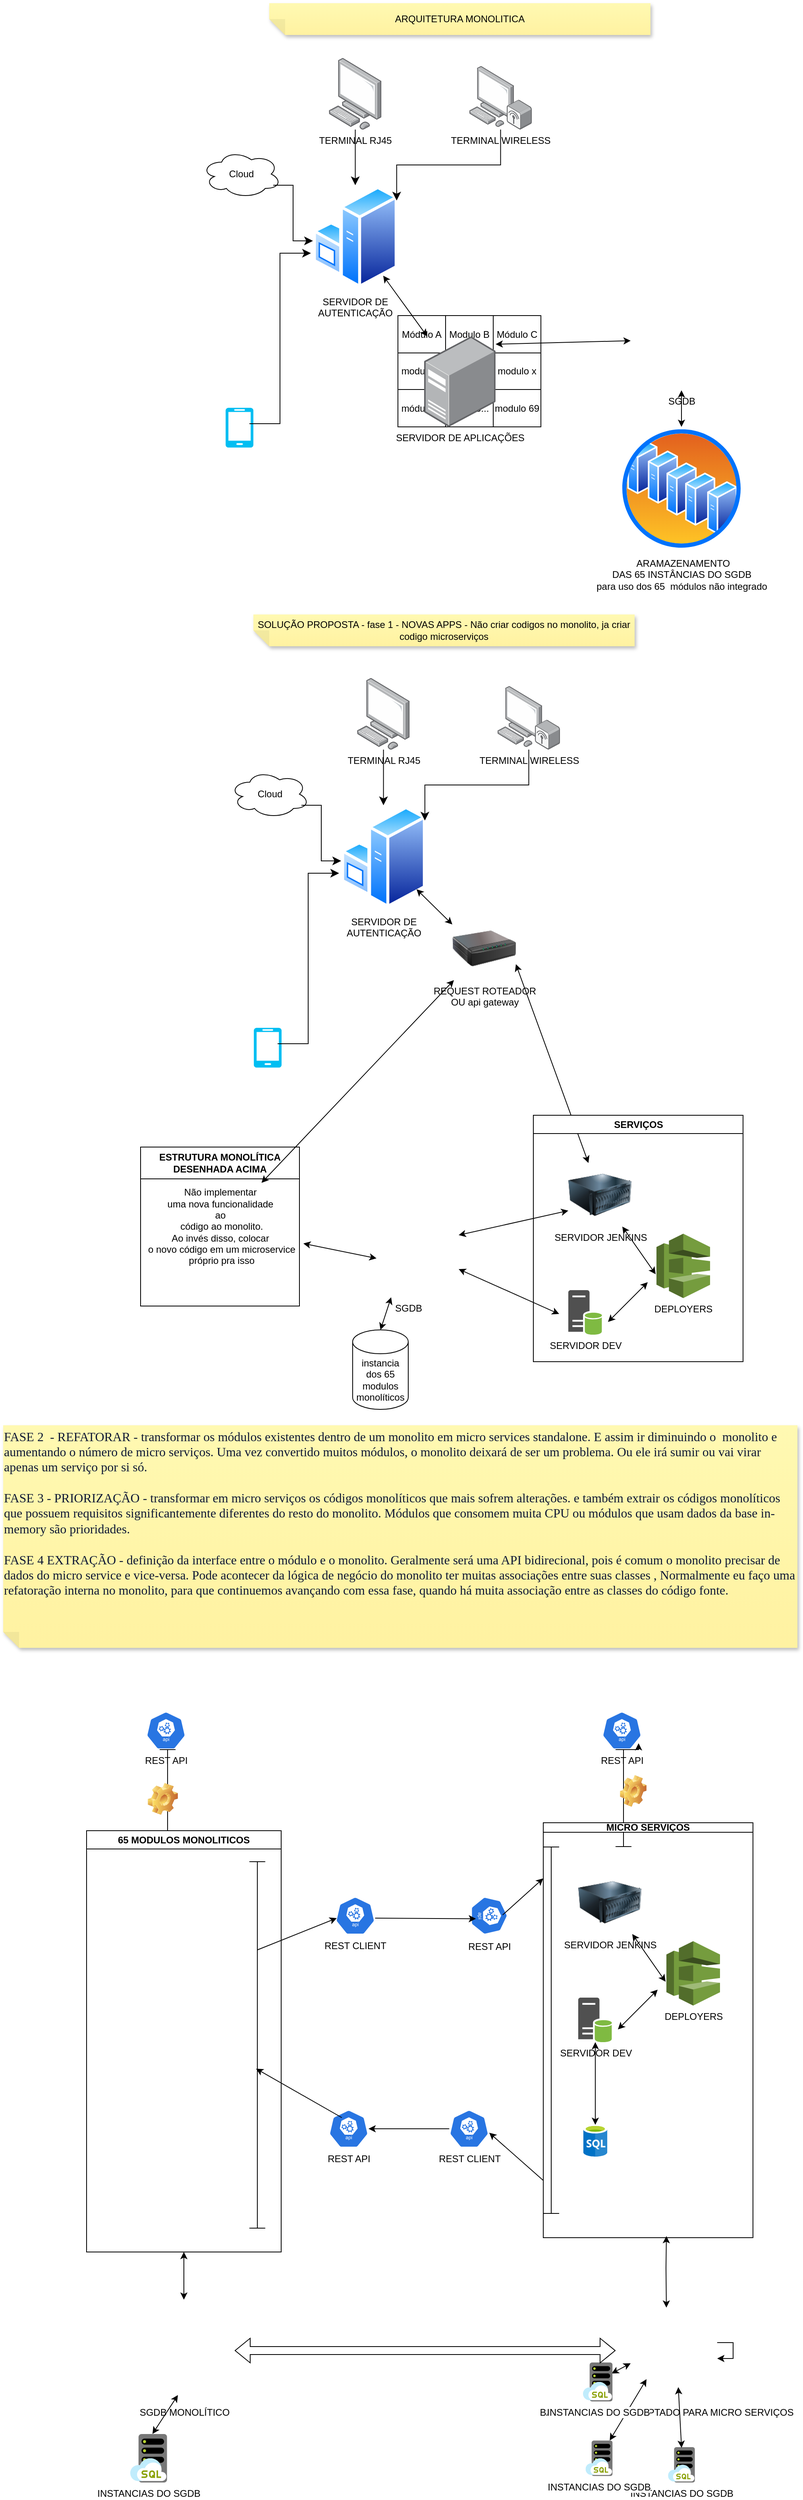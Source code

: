 <mxfile version="20.8.20" type="github">
  <diagram name="Página-1" id="vrQVgnBcplRZsaQNlVIw">
    <mxGraphModel dx="2704" dy="1742" grid="1" gridSize="10" guides="1" tooltips="1" connect="1" arrows="1" fold="1" page="1" pageScale="1" pageWidth="827" pageHeight="1169" math="0" shadow="0">
      <root>
        <mxCell id="0" />
        <mxCell id="1" parent="0" />
        <mxCell id="_jTHvkS16JHK57eq69Uk-1" value="" style="childLayout=tableLayout;recursiveResize=0;shadow=0;fillColor=none;" vertex="1" parent="1">
          <mxGeometry x="-503" y="-776" width="180" height="140" as="geometry" />
        </mxCell>
        <mxCell id="_jTHvkS16JHK57eq69Uk-2" value="" style="shape=tableRow;horizontal=0;startSize=0;swimlaneHead=0;swimlaneBody=0;top=0;left=0;bottom=0;right=0;dropTarget=0;collapsible=0;recursiveResize=0;expand=0;fontStyle=0;fillColor=none;strokeColor=inherit;" vertex="1" parent="_jTHvkS16JHK57eq69Uk-1">
          <mxGeometry width="180" height="47" as="geometry" />
        </mxCell>
        <mxCell id="_jTHvkS16JHK57eq69Uk-3" value="Módulo A" style="connectable=0;recursiveResize=0;strokeColor=inherit;fillColor=none;align=center;whiteSpace=wrap;html=1;" vertex="1" parent="_jTHvkS16JHK57eq69Uk-2">
          <mxGeometry width="60" height="47" as="geometry">
            <mxRectangle width="60" height="47" as="alternateBounds" />
          </mxGeometry>
        </mxCell>
        <mxCell id="_jTHvkS16JHK57eq69Uk-4" value="Modulo B" style="connectable=0;recursiveResize=0;strokeColor=inherit;fillColor=none;align=center;whiteSpace=wrap;html=1;" vertex="1" parent="_jTHvkS16JHK57eq69Uk-2">
          <mxGeometry x="60" width="60" height="47" as="geometry">
            <mxRectangle width="60" height="47" as="alternateBounds" />
          </mxGeometry>
        </mxCell>
        <mxCell id="_jTHvkS16JHK57eq69Uk-5" value="Módulo C" style="connectable=0;recursiveResize=0;strokeColor=inherit;fillColor=none;align=center;whiteSpace=wrap;html=1;" vertex="1" parent="_jTHvkS16JHK57eq69Uk-2">
          <mxGeometry x="120" width="60" height="47" as="geometry">
            <mxRectangle width="60" height="47" as="alternateBounds" />
          </mxGeometry>
        </mxCell>
        <mxCell id="_jTHvkS16JHK57eq69Uk-6" style="shape=tableRow;horizontal=0;startSize=0;swimlaneHead=0;swimlaneBody=0;top=0;left=0;bottom=0;right=0;dropTarget=0;collapsible=0;recursiveResize=0;expand=0;fontStyle=0;fillColor=none;strokeColor=inherit;" vertex="1" parent="_jTHvkS16JHK57eq69Uk-1">
          <mxGeometry y="47" width="180" height="46" as="geometry" />
        </mxCell>
        <mxCell id="_jTHvkS16JHK57eq69Uk-7" value="modulo D" style="connectable=0;recursiveResize=0;strokeColor=inherit;fillColor=none;align=center;whiteSpace=wrap;html=1;" vertex="1" parent="_jTHvkS16JHK57eq69Uk-6">
          <mxGeometry width="60" height="46" as="geometry">
            <mxRectangle width="60" height="46" as="alternateBounds" />
          </mxGeometry>
        </mxCell>
        <mxCell id="_jTHvkS16JHK57eq69Uk-8" value="Modulo E" style="connectable=0;recursiveResize=0;strokeColor=inherit;fillColor=none;align=center;whiteSpace=wrap;html=1;" vertex="1" parent="_jTHvkS16JHK57eq69Uk-6">
          <mxGeometry x="60" width="60" height="46" as="geometry">
            <mxRectangle width="60" height="46" as="alternateBounds" />
          </mxGeometry>
        </mxCell>
        <mxCell id="_jTHvkS16JHK57eq69Uk-9" value="modulo x" style="connectable=0;recursiveResize=0;strokeColor=inherit;fillColor=none;align=center;whiteSpace=wrap;html=1;" vertex="1" parent="_jTHvkS16JHK57eq69Uk-6">
          <mxGeometry x="120" width="60" height="46" as="geometry">
            <mxRectangle width="60" height="46" as="alternateBounds" />
          </mxGeometry>
        </mxCell>
        <mxCell id="_jTHvkS16JHK57eq69Uk-10" style="shape=tableRow;horizontal=0;startSize=0;swimlaneHead=0;swimlaneBody=0;top=0;left=0;bottom=0;right=0;dropTarget=0;collapsible=0;recursiveResize=0;expand=0;fontStyle=0;fillColor=none;strokeColor=inherit;" vertex="1" parent="_jTHvkS16JHK57eq69Uk-1">
          <mxGeometry y="93" width="180" height="47" as="geometry" />
        </mxCell>
        <mxCell id="_jTHvkS16JHK57eq69Uk-11" value="módulo N" style="connectable=0;recursiveResize=0;strokeColor=inherit;fillColor=none;align=center;whiteSpace=wrap;html=1;" vertex="1" parent="_jTHvkS16JHK57eq69Uk-10">
          <mxGeometry width="60" height="47" as="geometry">
            <mxRectangle width="60" height="47" as="alternateBounds" />
          </mxGeometry>
        </mxCell>
        <mxCell id="_jTHvkS16JHK57eq69Uk-12" value="modulo..." style="connectable=0;recursiveResize=0;strokeColor=inherit;fillColor=none;align=center;whiteSpace=wrap;html=1;" vertex="1" parent="_jTHvkS16JHK57eq69Uk-10">
          <mxGeometry x="60" width="60" height="47" as="geometry">
            <mxRectangle width="60" height="47" as="alternateBounds" />
          </mxGeometry>
        </mxCell>
        <mxCell id="_jTHvkS16JHK57eq69Uk-13" value="modulo 69" style="connectable=0;recursiveResize=0;strokeColor=inherit;fillColor=none;align=center;whiteSpace=wrap;html=1;" vertex="1" parent="_jTHvkS16JHK57eq69Uk-10">
          <mxGeometry x="120" width="60" height="47" as="geometry">
            <mxRectangle width="60" height="47" as="alternateBounds" />
          </mxGeometry>
        </mxCell>
        <mxCell id="DquQTZMPiSn_yVQ3O4vY-3" value="Cloud" style="ellipse;shape=cloud;whiteSpace=wrap;html=1;align=center;" parent="1" vertex="1">
          <mxGeometry x="-750" y="-984" width="100" height="60" as="geometry" />
        </mxCell>
        <mxCell id="DquQTZMPiSn_yVQ3O4vY-8" value="" style="verticalLabelPosition=bottom;html=1;verticalAlign=top;align=center;strokeColor=none;fillColor=#00BEF2;shape=mxgraph.azure.mobile;pointerEvents=1;" parent="1" vertex="1">
          <mxGeometry x="-720" y="-660" width="35" height="50" as="geometry" />
        </mxCell>
        <mxCell id="DquQTZMPiSn_yVQ3O4vY-10" value="SGDB" style="shape=image;html=1;verticalAlign=top;verticalLabelPosition=bottom;labelBackgroundColor=#ffffff;imageAspect=0;aspect=fixed;image=https://cdn2.iconfinder.com/data/icons/whcompare-isometric-web-hosting-servers/50/database-cache-128.png" parent="1" vertex="1">
          <mxGeometry x="-210" y="-810" width="128" height="128" as="geometry" />
        </mxCell>
        <mxCell id="DquQTZMPiSn_yVQ3O4vY-33" value="" style="edgeStyle=elbowEdgeStyle;elbow=horizontal;endArrow=classic;html=1;curved=0;rounded=0;endSize=8;startSize=8;entryX=-0.024;entryY=0.658;entryDx=0;entryDy=0;entryPerimeter=0;" parent="1" target="DquQTZMPiSn_yVQ3O4vY-36" edge="1">
          <mxGeometry width="50" height="50" relative="1" as="geometry">
            <mxPoint x="-690" y="-640" as="sourcePoint" />
            <mxPoint x="-620" y="-830" as="targetPoint" />
          </mxGeometry>
        </mxCell>
        <mxCell id="DquQTZMPiSn_yVQ3O4vY-35" value="" style="edgeStyle=elbowEdgeStyle;elbow=horizontal;endArrow=classic;html=1;curved=0;rounded=0;endSize=8;startSize=8;entryX=0;entryY=0.156;entryDx=0;entryDy=0;entryPerimeter=0;" parent="1" edge="1">
          <mxGeometry width="50" height="50" relative="1" as="geometry">
            <mxPoint x="-660" y="-940" as="sourcePoint" />
            <mxPoint x="-610" y="-869.985" as="targetPoint" />
          </mxGeometry>
        </mxCell>
        <mxCell id="DquQTZMPiSn_yVQ3O4vY-36" value="SERVIDOR DE &lt;br&gt;AUTENTICAÇÃO" style="aspect=fixed;perimeter=ellipsePerimeter;html=1;align=center;shadow=0;dashed=0;spacingTop=3;image;image=img/lib/active_directory/windows_server.svg;" parent="1" vertex="1">
          <mxGeometry x="-610" y="-940" width="106.6" height="130" as="geometry" />
        </mxCell>
        <mxCell id="DquQTZMPiSn_yVQ3O4vY-38" value="TERMINAL RJ45" style="points=[];aspect=fixed;html=1;align=center;shadow=0;dashed=0;image;image=img/lib/allied_telesis/computer_and_terminals/Personal_Computer.svg;" parent="1" vertex="1">
          <mxGeometry x="-590" y="-1100" width="66.41" height="90" as="geometry" />
        </mxCell>
        <mxCell id="DquQTZMPiSn_yVQ3O4vY-39" value="TERMINAL WIRELESS" style="points=[];aspect=fixed;html=1;align=center;shadow=0;dashed=0;image;image=img/lib/allied_telesis/computer_and_terminals/Personal_Computer_Wireless.svg;" parent="1" vertex="1">
          <mxGeometry x="-413" y="-1090" width="78.5" height="80" as="geometry" />
        </mxCell>
        <mxCell id="DquQTZMPiSn_yVQ3O4vY-41" value="" style="edgeStyle=elbowEdgeStyle;elbow=horizontal;endArrow=classic;html=1;curved=0;rounded=0;endSize=8;startSize=8;" parent="1" source="DquQTZMPiSn_yVQ3O4vY-38" target="DquQTZMPiSn_yVQ3O4vY-36" edge="1">
          <mxGeometry width="50" height="50" relative="1" as="geometry">
            <mxPoint x="-590" y="-870" as="sourcePoint" />
            <mxPoint x="-540" y="-920" as="targetPoint" />
            <Array as="points">
              <mxPoint x="-560" y="-930" />
            </Array>
          </mxGeometry>
        </mxCell>
        <mxCell id="DquQTZMPiSn_yVQ3O4vY-43" value="" style="edgeStyle=elbowEdgeStyle;elbow=vertical;endArrow=classic;html=1;curved=0;rounded=0;endSize=8;startSize=8;entryX=0.989;entryY=0.148;entryDx=0;entryDy=0;entryPerimeter=0;" parent="1" source="DquQTZMPiSn_yVQ3O4vY-39" target="DquQTZMPiSn_yVQ3O4vY-36" edge="1">
          <mxGeometry width="50" height="50" relative="1" as="geometry">
            <mxPoint x="-410" y="-820" as="sourcePoint" />
            <mxPoint x="-360" y="-870" as="targetPoint" />
          </mxGeometry>
        </mxCell>
        <mxCell id="DquQTZMPiSn_yVQ3O4vY-45" value="" style="endArrow=classic;startArrow=classic;html=1;rounded=0;" parent="1" source="DquQTZMPiSn_yVQ3O4vY-36" target="DquQTZMPiSn_yVQ3O4vY-48" edge="1">
          <mxGeometry width="50" height="50" relative="1" as="geometry">
            <mxPoint x="-350" y="-800" as="sourcePoint" />
            <mxPoint x="-300" y="-850" as="targetPoint" />
          </mxGeometry>
        </mxCell>
        <mxCell id="DquQTZMPiSn_yVQ3O4vY-46" value="" style="endArrow=classic;startArrow=classic;html=1;rounded=0;" parent="1" source="DquQTZMPiSn_yVQ3O4vY-10" target="DquQTZMPiSn_yVQ3O4vY-47" edge="1">
          <mxGeometry width="50" height="50" relative="1" as="geometry">
            <mxPoint x="-220" y="-730" as="sourcePoint" />
            <mxPoint x="-170" y="-730" as="targetPoint" />
          </mxGeometry>
        </mxCell>
        <mxCell id="DquQTZMPiSn_yVQ3O4vY-47" value="&amp;nbsp;ARAMAZENAMENTO&lt;br style=&quot;border-color: var(--border-color);&quot;&gt;DAS 65 INSTÂNCIAS DO SGDB&lt;br style=&quot;border-color: var(--border-color);&quot;&gt;para uso dos 65&amp;nbsp; módulos não integrado" style="aspect=fixed;perimeter=ellipsePerimeter;html=1;align=center;shadow=0;dashed=0;spacingTop=3;image;image=img/lib/active_directory/server_farm.svg;" parent="1" vertex="1">
          <mxGeometry x="-223.5" y="-636" width="155" height="155" as="geometry" />
        </mxCell>
        <mxCell id="DquQTZMPiSn_yVQ3O4vY-48" value="SERVIDOR DE APLICAÇÕES" style="points=[];aspect=fixed;html=1;align=center;shadow=0;dashed=0;image;image=img/lib/allied_telesis/computer_and_terminals/Server_Desktop.svg;" parent="1" vertex="1">
          <mxGeometry x="-470" y="-750" width="89.93" height="114" as="geometry" />
        </mxCell>
        <mxCell id="DquQTZMPiSn_yVQ3O4vY-49" value="" style="endArrow=classic;startArrow=classic;html=1;rounded=0;" parent="1" target="DquQTZMPiSn_yVQ3O4vY-10" edge="1">
          <mxGeometry width="50" height="50" relative="1" as="geometry">
            <mxPoint x="-380" y="-740" as="sourcePoint" />
            <mxPoint x="-320" y="-800" as="targetPoint" />
          </mxGeometry>
        </mxCell>
        <mxCell id="DquQTZMPiSn_yVQ3O4vY-51" value="ARQUITETURA MONOLITICA" style="shape=note;whiteSpace=wrap;html=1;backgroundOutline=1;fontColor=#000000;darkOpacity=0.05;fillColor=#FFF9B2;strokeColor=none;fillStyle=solid;direction=west;gradientDirection=north;gradientColor=#FFF2A1;shadow=1;size=20;pointerEvents=1;" parent="1" vertex="1">
          <mxGeometry x="-665.04" y="-1169" width="480" height="40" as="geometry" />
        </mxCell>
        <mxCell id="DquQTZMPiSn_yVQ3O4vY-52" value="SOLUÇÃO PROPOSTA - fase 1 - NOVAS APPS - Não criar codigos no monolito, ja criar codigo microserviços" style="shape=note;whiteSpace=wrap;html=1;backgroundOutline=1;fontColor=#000000;darkOpacity=0.05;fillColor=#FFF9B2;strokeColor=none;fillStyle=solid;direction=west;gradientDirection=north;gradientColor=#FFF2A1;shadow=1;size=20;pointerEvents=1;" parent="1" vertex="1">
          <mxGeometry x="-685" y="-400" width="480" height="40" as="geometry" />
        </mxCell>
        <mxCell id="DquQTZMPiSn_yVQ3O4vY-53" value="Cloud" style="ellipse;shape=cloud;whiteSpace=wrap;html=1;align=center;" parent="1" vertex="1">
          <mxGeometry x="-714.5" y="-204" width="100" height="60" as="geometry" />
        </mxCell>
        <mxCell id="DquQTZMPiSn_yVQ3O4vY-54" value="" style="verticalLabelPosition=bottom;html=1;verticalAlign=top;align=center;strokeColor=none;fillColor=#00BEF2;shape=mxgraph.azure.mobile;pointerEvents=1;" parent="1" vertex="1">
          <mxGeometry x="-684.5" y="120" width="35" height="50" as="geometry" />
        </mxCell>
        <mxCell id="DquQTZMPiSn_yVQ3O4vY-55" value="SGDB" style="shape=image;html=1;verticalAlign=top;verticalLabelPosition=bottom;labelBackgroundColor=#ffffff;imageAspect=0;aspect=fixed;image=https://cdn2.iconfinder.com/data/icons/whcompare-isometric-web-hosting-servers/50/database-cache-128.png" parent="1" vertex="1">
          <mxGeometry x="-554.5" y="331" width="128" height="128" as="geometry" />
        </mxCell>
        <mxCell id="DquQTZMPiSn_yVQ3O4vY-56" value="" style="edgeStyle=elbowEdgeStyle;elbow=horizontal;endArrow=classic;html=1;curved=0;rounded=0;endSize=8;startSize=8;entryX=-0.024;entryY=0.658;entryDx=0;entryDy=0;entryPerimeter=0;" parent="1" target="DquQTZMPiSn_yVQ3O4vY-58" edge="1">
          <mxGeometry width="50" height="50" relative="1" as="geometry">
            <mxPoint x="-654.5" y="140" as="sourcePoint" />
            <mxPoint x="-584.5" y="-50" as="targetPoint" />
          </mxGeometry>
        </mxCell>
        <mxCell id="DquQTZMPiSn_yVQ3O4vY-57" value="" style="edgeStyle=elbowEdgeStyle;elbow=horizontal;endArrow=classic;html=1;curved=0;rounded=0;endSize=8;startSize=8;entryX=0;entryY=0.156;entryDx=0;entryDy=0;entryPerimeter=0;" parent="1" edge="1">
          <mxGeometry width="50" height="50" relative="1" as="geometry">
            <mxPoint x="-624.5" y="-160" as="sourcePoint" />
            <mxPoint x="-574.5" y="-89.985" as="targetPoint" />
          </mxGeometry>
        </mxCell>
        <mxCell id="DquQTZMPiSn_yVQ3O4vY-58" value="SERVIDOR DE &lt;br&gt;AUTENTICAÇÃO" style="aspect=fixed;perimeter=ellipsePerimeter;html=1;align=center;shadow=0;dashed=0;spacingTop=3;image;image=img/lib/active_directory/windows_server.svg;" parent="1" vertex="1">
          <mxGeometry x="-574.5" y="-160" width="106.6" height="130" as="geometry" />
        </mxCell>
        <mxCell id="DquQTZMPiSn_yVQ3O4vY-59" value="TERMINAL RJ45" style="points=[];aspect=fixed;html=1;align=center;shadow=0;dashed=0;image;image=img/lib/allied_telesis/computer_and_terminals/Personal_Computer.svg;" parent="1" vertex="1">
          <mxGeometry x="-554.5" y="-320" width="66.41" height="90" as="geometry" />
        </mxCell>
        <mxCell id="DquQTZMPiSn_yVQ3O4vY-60" value="TERMINAL WIRELESS" style="points=[];aspect=fixed;html=1;align=center;shadow=0;dashed=0;image;image=img/lib/allied_telesis/computer_and_terminals/Personal_Computer_Wireless.svg;" parent="1" vertex="1">
          <mxGeometry x="-377.5" y="-310" width="78.5" height="80" as="geometry" />
        </mxCell>
        <mxCell id="DquQTZMPiSn_yVQ3O4vY-61" value="" style="edgeStyle=elbowEdgeStyle;elbow=horizontal;endArrow=classic;html=1;curved=0;rounded=0;endSize=8;startSize=8;" parent="1" source="DquQTZMPiSn_yVQ3O4vY-59" target="DquQTZMPiSn_yVQ3O4vY-58" edge="1">
          <mxGeometry width="50" height="50" relative="1" as="geometry">
            <mxPoint x="-554.5" y="-90" as="sourcePoint" />
            <mxPoint x="-504.5" y="-140" as="targetPoint" />
            <Array as="points">
              <mxPoint x="-524.5" y="-150" />
            </Array>
          </mxGeometry>
        </mxCell>
        <mxCell id="DquQTZMPiSn_yVQ3O4vY-62" value="" style="edgeStyle=elbowEdgeStyle;elbow=vertical;endArrow=classic;html=1;curved=0;rounded=0;endSize=8;startSize=8;entryX=0.989;entryY=0.148;entryDx=0;entryDy=0;entryPerimeter=0;" parent="1" source="DquQTZMPiSn_yVQ3O4vY-60" target="DquQTZMPiSn_yVQ3O4vY-58" edge="1">
          <mxGeometry width="50" height="50" relative="1" as="geometry">
            <mxPoint x="-374.5" y="-40" as="sourcePoint" />
            <mxPoint x="-324.5" y="-90" as="targetPoint" />
          </mxGeometry>
        </mxCell>
        <mxCell id="DquQTZMPiSn_yVQ3O4vY-63" value="" style="endArrow=classic;startArrow=classic;html=1;rounded=0;" parent="1" source="DquQTZMPiSn_yVQ3O4vY-58" edge="1">
          <mxGeometry width="50" height="50" relative="1" as="geometry">
            <mxPoint x="-314.5" y="-20" as="sourcePoint" />
            <mxPoint x="-434.5" y="-10.055" as="targetPoint" />
          </mxGeometry>
        </mxCell>
        <mxCell id="_jTHvkS16JHK57eq69Uk-33" value="" style="endArrow=classic;startArrow=classic;html=1;rounded=0;exitX=0;exitY=0.75;exitDx=0;exitDy=0;" edge="1" parent="1" source="_jTHvkS16JHK57eq69Uk-34" target="DquQTZMPiSn_yVQ3O4vY-55">
          <mxGeometry width="50" height="50" relative="1" as="geometry">
            <mxPoint x="-300" y="360" as="sourcePoint" />
            <mxPoint x="-270" y="140" as="targetPoint" />
          </mxGeometry>
        </mxCell>
        <mxCell id="_jTHvkS16JHK57eq69Uk-36" value="instancia dos 65 modulos monolíticos" style="shape=cylinder3;whiteSpace=wrap;html=1;boundedLbl=1;backgroundOutline=1;size=15;" vertex="1" parent="1">
          <mxGeometry x="-560" y="500" width="70" height="100" as="geometry" />
        </mxCell>
        <mxCell id="_jTHvkS16JHK57eq69Uk-40" value="" style="endArrow=classic;startArrow=classic;html=1;rounded=0;entryX=0.5;entryY=0;entryDx=0;entryDy=0;entryPerimeter=0;" edge="1" parent="1" source="DquQTZMPiSn_yVQ3O4vY-55" target="_jTHvkS16JHK57eq69Uk-36">
          <mxGeometry width="50" height="50" relative="1" as="geometry">
            <mxPoint x="-30" y="150" as="sourcePoint" />
            <mxPoint x="20" y="100" as="targetPoint" />
          </mxGeometry>
        </mxCell>
        <mxCell id="_jTHvkS16JHK57eq69Uk-41" value="REQUEST ROTEADOR&lt;br&gt;OU api gateway" style="image;html=1;image=img/lib/clip_art/networking/Print_Server_128x128.png" vertex="1" parent="1">
          <mxGeometry x="-434.5" y="-20" width="80" height="80" as="geometry" />
        </mxCell>
        <mxCell id="_jTHvkS16JHK57eq69Uk-42" value="ESTRUTURA MONOLÍTICA DESENHADA ACIMA" style="swimlane;whiteSpace=wrap;html=1;startSize=40;" vertex="1" parent="1">
          <mxGeometry x="-827" y="270" width="200" height="200" as="geometry" />
        </mxCell>
        <mxCell id="_jTHvkS16JHK57eq69Uk-44" value="Não implementar&lt;br&gt;uma nova funcionalidade&lt;br&gt;ao&lt;br&gt;&amp;nbsp;código ao monolito. &lt;br&gt;Ao invés disso,&amp;nbsp;colocar&lt;br&gt;&amp;nbsp;o novo código em um microservice&lt;br&gt;&amp;nbsp;próprio pra isso" style="text;html=1;align=center;verticalAlign=middle;resizable=0;points=[];autosize=1;strokeColor=none;fillColor=none;" vertex="1" parent="_jTHvkS16JHK57eq69Uk-42">
          <mxGeometry x="-5" y="45" width="210" height="110" as="geometry" />
        </mxCell>
        <mxCell id="_jTHvkS16JHK57eq69Uk-43" value="" style="endArrow=classic;startArrow=classic;html=1;rounded=0;" edge="1" parent="1" source="_jTHvkS16JHK57eq69Uk-44" target="_jTHvkS16JHK57eq69Uk-41">
          <mxGeometry width="50" height="50" relative="1" as="geometry">
            <mxPoint x="-480" y="200" as="sourcePoint" />
            <mxPoint x="-430" y="150" as="targetPoint" />
          </mxGeometry>
        </mxCell>
        <mxCell id="_jTHvkS16JHK57eq69Uk-46" value="" style="endArrow=classic;startArrow=classic;html=1;rounded=0;exitX=1;exitY=0.75;exitDx=0;exitDy=0;" edge="1" parent="1" source="_jTHvkS16JHK57eq69Uk-41" target="_jTHvkS16JHK57eq69Uk-34">
          <mxGeometry width="50" height="50" relative="1" as="geometry">
            <mxPoint x="-340" y="120" as="sourcePoint" />
            <mxPoint x="-310" y="60" as="targetPoint" />
          </mxGeometry>
        </mxCell>
        <mxCell id="_jTHvkS16JHK57eq69Uk-47" value="SERVIÇOS" style="swimlane;whiteSpace=wrap;html=1;" vertex="1" parent="1">
          <mxGeometry x="-332.5" y="230" width="264" height="310" as="geometry" />
        </mxCell>
        <mxCell id="_jTHvkS16JHK57eq69Uk-34" value="SERVIDOR JENKINS" style="image;html=1;image=img/lib/clip_art/computers/Server_128x128.png" vertex="1" parent="_jTHvkS16JHK57eq69Uk-47">
          <mxGeometry x="44" y="60" width="80" height="80" as="geometry" />
        </mxCell>
        <mxCell id="_jTHvkS16JHK57eq69Uk-48" value="DEPLOYERS" style="outlineConnect=0;dashed=0;verticalLabelPosition=bottom;verticalAlign=top;align=center;html=1;shape=mxgraph.aws3.codedeploy;fillColor=#759C3E;gradientColor=none;" vertex="1" parent="_jTHvkS16JHK57eq69Uk-47">
          <mxGeometry x="155" y="149" width="67.5" height="81" as="geometry" />
        </mxCell>
        <mxCell id="_jTHvkS16JHK57eq69Uk-49" value="" style="endArrow=classic;startArrow=classic;html=1;rounded=0;" edge="1" parent="_jTHvkS16JHK57eq69Uk-47" source="_jTHvkS16JHK57eq69Uk-34">
          <mxGeometry width="50" height="50" relative="1" as="geometry">
            <mxPoint x="104" y="250" as="sourcePoint" />
            <mxPoint x="154" y="200" as="targetPoint" />
          </mxGeometry>
        </mxCell>
        <mxCell id="_jTHvkS16JHK57eq69Uk-51" value="SERVIDOR DEV" style="sketch=0;pointerEvents=1;shadow=0;dashed=0;html=1;strokeColor=none;fillColor=#505050;labelPosition=center;verticalLabelPosition=bottom;verticalAlign=top;outlineConnect=0;align=center;shape=mxgraph.office.servers.database_server_green;" vertex="1" parent="_jTHvkS16JHK57eq69Uk-47">
          <mxGeometry x="44" y="220" width="43" height="56" as="geometry" />
        </mxCell>
        <mxCell id="_jTHvkS16JHK57eq69Uk-53" value="" style="endArrow=classic;startArrow=classic;html=1;rounded=0;" edge="1" parent="_jTHvkS16JHK57eq69Uk-47">
          <mxGeometry width="50" height="50" relative="1" as="geometry">
            <mxPoint x="94" y="260" as="sourcePoint" />
            <mxPoint x="144" y="210" as="targetPoint" />
          </mxGeometry>
        </mxCell>
        <mxCell id="_jTHvkS16JHK57eq69Uk-56" value="&lt;p style=&quot;box-sizing: border-box; border: 0px; font-variant-numeric: inherit; font-variant-east-asian: inherit; font-stretch: inherit; line-height: inherit; font-family: WorkSans-Regular; font-size: 16px; margin: 0px 0px 20px; padding: 0px; vertical-align: baseline; color: rgb(14, 24, 53); text-align: start;&quot;&gt;FASE 2&amp;nbsp; - REFATORAR - transformar os módulos existentes dentro de um monolito em micro services standalone. E assim ir diminuindo o&amp;nbsp; monolito e aumentando o número de micro serviços.&amp;nbsp;&lt;span style=&quot;background-color: initial;&quot;&gt;Uma vez convertido muitos módulos, o monolito deixará de ser um problema. Ou ele irá sumir ou vai virar apenas um serviço por si só.&lt;/span&gt;&lt;/p&gt;&lt;p style=&quot;box-sizing: border-box; border: 0px; font-variant-numeric: inherit; font-variant-east-asian: inherit; font-stretch: inherit; line-height: inherit; margin: 0px 0px 20px; padding: 0px; vertical-align: baseline; text-align: start;&quot;&gt;&lt;span style=&quot;color: rgb(14, 24, 53); font-family: WorkSans-Regular; font-size: 16px; background-color: initial;&quot;&gt;FASE 3 - PRIORIZAÇÃO - transformar em &lt;/span&gt;&lt;span style=&quot;color: rgb(14, 24, 53); font-family: WorkSans-Regular; font-size: 16px; background-color: initial;&quot;&gt;micro serviços&lt;/span&gt;&lt;span style=&quot;background-color: initial;&quot;&gt;&lt;font face=&quot;WorkSans-Regular&quot; color=&quot;#0e1835&quot;&gt;&lt;span style=&quot;font-size: 16px;&quot;&gt;&amp;nbsp;os códigos monolíticos que mais sofrem alterações. e também extrair os códigos monolíticos que possuem requisitos significantemente diferentes do resto do monolito. Módulos que consomem&amp;nbsp;muita CPU ou módulos que usam dados da base in-memory são prioridades.&amp;nbsp;&lt;/span&gt;&lt;/font&gt;&lt;/span&gt;&lt;br&gt;&lt;/p&gt;&lt;p style=&quot;box-sizing: border-box; border: 0px; font-variant-numeric: inherit; font-variant-east-asian: inherit; font-stretch: inherit; line-height: inherit; margin: 0px 0px 20px; padding: 0px; vertical-align: baseline; text-align: start;&quot;&gt;&lt;font face=&quot;WorkSans-Regular&quot; color=&quot;#0e1835&quot;&gt;&lt;span style=&quot;font-size: 16px;&quot;&gt;FASE 4 EXTRAÇÃO - definição da interface entre o módulo e o monolito. Geralmente será uma API bidirecional, pois é comum o monolito precisar de dados do micro service&amp;nbsp;e vice-versa. Pode acontecer da&amp;nbsp;&lt;/span&gt;&lt;/font&gt;&lt;span style=&quot;background-color: initial;&quot;&gt;&lt;font face=&quot;WorkSans-Regular&quot; color=&quot;#0e1835&quot;&gt;&lt;span style=&quot;font-size: 16px;&quot;&gt;lógica de negócio do monolito ter muitas associações entre suas classes , Normalmente eu faço uma refatoração&amp;nbsp;interna no monolito, para que continuemos avançando com essa fase, quando há muita associação entre as classes do código fonte.&lt;/span&gt;&lt;/font&gt;&lt;/span&gt;&lt;/p&gt;&lt;p style=&quot;box-sizing: border-box; border: 0px; font-variant-numeric: inherit; font-variant-east-asian: inherit; font-stretch: inherit; line-height: inherit; margin: 0px 0px 20px; padding: 0px; vertical-align: baseline; text-align: start;&quot;&gt;&lt;span style=&quot;background-color: initial;&quot;&gt;&lt;font face=&quot;WorkSans-Regular&quot; color=&quot;#0e1835&quot;&gt;&lt;span style=&quot;font-size: 16px;&quot;&gt;&lt;br&gt;&lt;/span&gt;&lt;/font&gt;&lt;/span&gt;&lt;/p&gt;" style="shape=note;whiteSpace=wrap;html=1;backgroundOutline=1;fontColor=#000000;darkOpacity=0.05;fillColor=#FFF9B2;strokeColor=none;fillStyle=solid;direction=west;gradientDirection=north;gradientColor=#FFF2A1;shadow=1;size=20;pointerEvents=1;" vertex="1" parent="1">
          <mxGeometry x="-1000" y="620" width="1000" height="280" as="geometry" />
        </mxCell>
        <mxCell id="_jTHvkS16JHK57eq69Uk-57" value="" style="endArrow=classic;startArrow=classic;html=1;rounded=0;" edge="1" parent="1" source="DquQTZMPiSn_yVQ3O4vY-55">
          <mxGeometry width="50" height="50" relative="1" as="geometry">
            <mxPoint x="-350" y="530" as="sourcePoint" />
            <mxPoint x="-300" y="480" as="targetPoint" />
          </mxGeometry>
        </mxCell>
        <mxCell id="_jTHvkS16JHK57eq69Uk-58" value="REST API" style="sketch=0;html=1;dashed=0;whitespace=wrap;fillColor=#2875E2;strokeColor=#ffffff;points=[[0.005,0.63,0],[0.1,0.2,0],[0.9,0.2,0],[0.5,0,0],[0.995,0.63,0],[0.72,0.99,0],[0.5,1,0],[0.28,0.99,0]];verticalLabelPosition=bottom;align=center;verticalAlign=top;shape=mxgraph.kubernetes.icon;prIcon=api" vertex="1" parent="1">
          <mxGeometry x="-820" y="980" width="50" height="48" as="geometry" />
        </mxCell>
        <mxCell id="_jTHvkS16JHK57eq69Uk-60" value="" style="endArrow=classic;startArrow=classic;html=1;rounded=0;" edge="1" parent="1" source="_jTHvkS16JHK57eq69Uk-44">
          <mxGeometry width="50" height="50" relative="1" as="geometry">
            <mxPoint x="-580" y="460" as="sourcePoint" />
            <mxPoint x="-530" y="410" as="targetPoint" />
          </mxGeometry>
        </mxCell>
        <mxCell id="_jTHvkS16JHK57eq69Uk-62" value="REST CLIENT" style="sketch=0;html=1;dashed=0;whitespace=wrap;fillColor=#2875E2;strokeColor=#ffffff;points=[[0.005,0.63,0],[0.1,0.2,0],[0.9,0.2,0],[0.5,0,0],[0.995,0.63,0],[0.72,0.99,0],[0.5,1,0],[0.28,0.99,0]];verticalLabelPosition=bottom;align=center;verticalAlign=top;shape=mxgraph.kubernetes.icon;prIcon=api" vertex="1" parent="1">
          <mxGeometry x="-581.7" y="1213" width="50" height="48" as="geometry" />
        </mxCell>
        <mxCell id="_jTHvkS16JHK57eq69Uk-63" value="REST API" style="sketch=0;html=1;dashed=0;whitespace=wrap;fillColor=#2875E2;strokeColor=#ffffff;points=[[0.005,0.63,0],[0.1,0.2,0],[0.9,0.2,0],[0.5,0,0],[0.995,0.63,0],[0.72,0.99,0],[0.5,1,0],[0.28,0.99,0]];verticalLabelPosition=bottom;align=center;verticalAlign=top;shape=mxgraph.kubernetes.icon;prIcon=api;direction=south;" vertex="1" parent="1">
          <mxGeometry x="-412" y="1212" width="48" height="50" as="geometry" />
        </mxCell>
        <mxCell id="_jTHvkS16JHK57eq69Uk-64" value="65 MODULOS MONOLITICOS" style="swimlane;whiteSpace=wrap;html=1;" vertex="1" parent="1">
          <mxGeometry x="-895" y="1130" width="245" height="530" as="geometry" />
        </mxCell>
        <mxCell id="_jTHvkS16JHK57eq69Uk-65" value="" style="shape=image;html=1;verticalAlign=top;verticalLabelPosition=bottom;labelBackgroundColor=#ffffff;imageAspect=0;aspect=fixed;image=https://cdn0.iconfinder.com/data/icons/ie_Bright/128/green_area.png" vertex="1" parent="_jTHvkS16JHK57eq69Uk-64">
          <mxGeometry x="125" y="24" width="27" height="31" as="geometry" />
        </mxCell>
        <mxCell id="_jTHvkS16JHK57eq69Uk-66" value="" style="shape=image;html=1;verticalAlign=top;verticalLabelPosition=bottom;labelBackgroundColor=#ffffff;imageAspect=0;aspect=fixed;image=https://cdn0.iconfinder.com/data/icons/ie_Bright/128/blue_area.png" vertex="1" parent="_jTHvkS16JHK57eq69Uk-64">
          <mxGeometry x="125" y="55" width="30" height="30" as="geometry" />
        </mxCell>
        <mxCell id="_jTHvkS16JHK57eq69Uk-68" value="" style="shape=image;html=1;verticalAlign=top;verticalLabelPosition=bottom;labelBackgroundColor=#ffffff;imageAspect=0;aspect=fixed;image=https://cdn0.iconfinder.com/data/icons/ie_Bright/128/blue_area.png" vertex="1" parent="_jTHvkS16JHK57eq69Uk-64">
          <mxGeometry x="165" y="55" width="30" height="30" as="geometry" />
        </mxCell>
        <mxCell id="_jTHvkS16JHK57eq69Uk-67" value="" style="shape=image;html=1;verticalAlign=top;verticalLabelPosition=bottom;labelBackgroundColor=#ffffff;imageAspect=0;aspect=fixed;image=https://cdn0.iconfinder.com/data/icons/ie_Bright/128/green_area.png" vertex="1" parent="_jTHvkS16JHK57eq69Uk-64">
          <mxGeometry x="165" y="24" width="27" height="31" as="geometry" />
        </mxCell>
        <mxCell id="_jTHvkS16JHK57eq69Uk-69" value="" style="shape=image;html=1;verticalAlign=top;verticalLabelPosition=bottom;labelBackgroundColor=#ffffff;imageAspect=0;aspect=fixed;image=https://cdn0.iconfinder.com/data/icons/ie_Bright/128/green_area.png" vertex="1" parent="_jTHvkS16JHK57eq69Uk-64">
          <mxGeometry x="87" y="24" width="27" height="31" as="geometry" />
        </mxCell>
        <mxCell id="_jTHvkS16JHK57eq69Uk-70" value="" style="shape=image;html=1;verticalAlign=top;verticalLabelPosition=bottom;labelBackgroundColor=#ffffff;imageAspect=0;aspect=fixed;image=https://cdn0.iconfinder.com/data/icons/ie_Bright/128/blue_area.png" vertex="1" parent="_jTHvkS16JHK57eq69Uk-64">
          <mxGeometry x="87" y="55" width="30" height="30" as="geometry" />
        </mxCell>
        <mxCell id="_jTHvkS16JHK57eq69Uk-74" value="" style="shape=image;html=1;verticalAlign=top;verticalLabelPosition=bottom;labelBackgroundColor=#ffffff;imageAspect=0;aspect=fixed;image=https://cdn0.iconfinder.com/data/icons/ie_Bright/128/green_area.png" vertex="1" parent="_jTHvkS16JHK57eq69Uk-64">
          <mxGeometry x="55" y="24" width="27" height="31" as="geometry" />
        </mxCell>
        <mxCell id="_jTHvkS16JHK57eq69Uk-75" value="" style="shape=image;html=1;verticalAlign=top;verticalLabelPosition=bottom;labelBackgroundColor=#ffffff;imageAspect=0;aspect=fixed;image=https://cdn0.iconfinder.com/data/icons/ie_Bright/128/blue_area.png" vertex="1" parent="_jTHvkS16JHK57eq69Uk-64">
          <mxGeometry x="55" y="55" width="30" height="30" as="geometry" />
        </mxCell>
        <mxCell id="_jTHvkS16JHK57eq69Uk-78" value="" style="shape=image;html=1;verticalAlign=top;verticalLabelPosition=bottom;labelBackgroundColor=#ffffff;imageAspect=0;aspect=fixed;image=https://cdn0.iconfinder.com/data/icons/ie_Bright/128/green_area.png" vertex="1" parent="_jTHvkS16JHK57eq69Uk-64">
          <mxGeometry x="15" y="24" width="27" height="31" as="geometry" />
        </mxCell>
        <mxCell id="_jTHvkS16JHK57eq69Uk-79" value="" style="shape=image;html=1;verticalAlign=top;verticalLabelPosition=bottom;labelBackgroundColor=#ffffff;imageAspect=0;aspect=fixed;image=https://cdn0.iconfinder.com/data/icons/ie_Bright/128/blue_area.png" vertex="1" parent="_jTHvkS16JHK57eq69Uk-64">
          <mxGeometry x="15" y="55" width="30" height="30" as="geometry" />
        </mxCell>
        <mxCell id="_jTHvkS16JHK57eq69Uk-90" value="" style="shape=image;html=1;verticalAlign=top;verticalLabelPosition=bottom;labelBackgroundColor=#ffffff;imageAspect=0;aspect=fixed;image=https://cdn0.iconfinder.com/data/icons/ie_Bright/128/green_area.png" vertex="1" parent="_jTHvkS16JHK57eq69Uk-64">
          <mxGeometry x="135" y="170" width="27" height="31" as="geometry" />
        </mxCell>
        <mxCell id="_jTHvkS16JHK57eq69Uk-91" value="" style="shape=image;html=1;verticalAlign=top;verticalLabelPosition=bottom;labelBackgroundColor=#ffffff;imageAspect=0;aspect=fixed;image=https://cdn0.iconfinder.com/data/icons/ie_Bright/128/blue_area.png" vertex="1" parent="_jTHvkS16JHK57eq69Uk-64">
          <mxGeometry x="135" y="201" width="30" height="30" as="geometry" />
        </mxCell>
        <mxCell id="_jTHvkS16JHK57eq69Uk-92" value="" style="shape=image;html=1;verticalAlign=top;verticalLabelPosition=bottom;labelBackgroundColor=#ffffff;imageAspect=0;aspect=fixed;image=https://cdn0.iconfinder.com/data/icons/ie_Bright/128/blue_area.png" vertex="1" parent="_jTHvkS16JHK57eq69Uk-64">
          <mxGeometry x="175" y="201" width="30" height="30" as="geometry" />
        </mxCell>
        <mxCell id="_jTHvkS16JHK57eq69Uk-93" value="" style="shape=image;html=1;verticalAlign=top;verticalLabelPosition=bottom;labelBackgroundColor=#ffffff;imageAspect=0;aspect=fixed;image=https://cdn0.iconfinder.com/data/icons/ie_Bright/128/green_area.png" vertex="1" parent="_jTHvkS16JHK57eq69Uk-64">
          <mxGeometry x="175" y="170" width="27" height="31" as="geometry" />
        </mxCell>
        <mxCell id="_jTHvkS16JHK57eq69Uk-94" value="" style="shape=image;html=1;verticalAlign=top;verticalLabelPosition=bottom;labelBackgroundColor=#ffffff;imageAspect=0;aspect=fixed;image=https://cdn0.iconfinder.com/data/icons/ie_Bright/128/green_area.png" vertex="1" parent="_jTHvkS16JHK57eq69Uk-64">
          <mxGeometry x="97" y="170" width="27" height="31" as="geometry" />
        </mxCell>
        <mxCell id="_jTHvkS16JHK57eq69Uk-95" value="" style="shape=image;html=1;verticalAlign=top;verticalLabelPosition=bottom;labelBackgroundColor=#ffffff;imageAspect=0;aspect=fixed;image=https://cdn0.iconfinder.com/data/icons/ie_Bright/128/blue_area.png" vertex="1" parent="_jTHvkS16JHK57eq69Uk-64">
          <mxGeometry x="97" y="201" width="30" height="30" as="geometry" />
        </mxCell>
        <mxCell id="_jTHvkS16JHK57eq69Uk-96" value="" style="shape=image;html=1;verticalAlign=top;verticalLabelPosition=bottom;labelBackgroundColor=#ffffff;imageAspect=0;aspect=fixed;image=https://cdn0.iconfinder.com/data/icons/ie_Bright/128/green_area.png" vertex="1" parent="_jTHvkS16JHK57eq69Uk-64">
          <mxGeometry x="65" y="170" width="27" height="31" as="geometry" />
        </mxCell>
        <mxCell id="_jTHvkS16JHK57eq69Uk-97" value="" style="shape=image;html=1;verticalAlign=top;verticalLabelPosition=bottom;labelBackgroundColor=#ffffff;imageAspect=0;aspect=fixed;image=https://cdn0.iconfinder.com/data/icons/ie_Bright/128/blue_area.png" vertex="1" parent="_jTHvkS16JHK57eq69Uk-64">
          <mxGeometry x="65" y="200" width="31" height="31" as="geometry" />
        </mxCell>
        <mxCell id="_jTHvkS16JHK57eq69Uk-98" value="" style="shape=image;html=1;verticalAlign=top;verticalLabelPosition=bottom;labelBackgroundColor=#ffffff;imageAspect=0;aspect=fixed;image=https://cdn0.iconfinder.com/data/icons/ie_Bright/128/green_area.png" vertex="1" parent="_jTHvkS16JHK57eq69Uk-64">
          <mxGeometry x="25" y="170" width="27" height="31" as="geometry" />
        </mxCell>
        <mxCell id="_jTHvkS16JHK57eq69Uk-99" value="" style="shape=image;html=1;verticalAlign=top;verticalLabelPosition=bottom;labelBackgroundColor=#ffffff;imageAspect=0;aspect=fixed;image=https://cdn0.iconfinder.com/data/icons/ie_Bright/128/blue_area.png" vertex="1" parent="_jTHvkS16JHK57eq69Uk-64">
          <mxGeometry x="25" y="201" width="30" height="30" as="geometry" />
        </mxCell>
        <mxCell id="_jTHvkS16JHK57eq69Uk-115" value="" style="shape=image;html=1;verticalAlign=top;verticalLabelPosition=bottom;labelBackgroundColor=#ffffff;imageAspect=0;aspect=fixed;image=https://cdn0.iconfinder.com/data/icons/ie_Bright/128/green_area.png" vertex="1" parent="_jTHvkS16JHK57eq69Uk-64">
          <mxGeometry x="135" y="430" width="27" height="31" as="geometry" />
        </mxCell>
        <mxCell id="_jTHvkS16JHK57eq69Uk-116" value="" style="shape=image;html=1;verticalAlign=top;verticalLabelPosition=bottom;labelBackgroundColor=#ffffff;imageAspect=0;aspect=fixed;image=https://cdn0.iconfinder.com/data/icons/ie_Bright/128/green_area.png" vertex="1" parent="_jTHvkS16JHK57eq69Uk-64">
          <mxGeometry x="175" y="430" width="27" height="31" as="geometry" />
        </mxCell>
        <mxCell id="_jTHvkS16JHK57eq69Uk-117" value="" style="shape=image;html=1;verticalAlign=top;verticalLabelPosition=bottom;labelBackgroundColor=#ffffff;imageAspect=0;aspect=fixed;image=https://cdn0.iconfinder.com/data/icons/ie_Bright/128/green_area.png" vertex="1" parent="_jTHvkS16JHK57eq69Uk-64">
          <mxGeometry x="97" y="430" width="27" height="31" as="geometry" />
        </mxCell>
        <mxCell id="_jTHvkS16JHK57eq69Uk-118" value="" style="shape=image;html=1;verticalAlign=top;verticalLabelPosition=bottom;labelBackgroundColor=#ffffff;imageAspect=0;aspect=fixed;image=https://cdn0.iconfinder.com/data/icons/ie_Bright/128/green_area.png" vertex="1" parent="_jTHvkS16JHK57eq69Uk-64">
          <mxGeometry x="65" y="430" width="27" height="31" as="geometry" />
        </mxCell>
        <mxCell id="_jTHvkS16JHK57eq69Uk-119" value="" style="shape=image;html=1;verticalAlign=top;verticalLabelPosition=bottom;labelBackgroundColor=#ffffff;imageAspect=0;aspect=fixed;image=https://cdn0.iconfinder.com/data/icons/ie_Bright/128/green_area.png" vertex="1" parent="_jTHvkS16JHK57eq69Uk-64">
          <mxGeometry x="25" y="430" width="27" height="31" as="geometry" />
        </mxCell>
        <mxCell id="_jTHvkS16JHK57eq69Uk-120" value="" style="shape=image;html=1;verticalAlign=top;verticalLabelPosition=bottom;labelBackgroundColor=#ffffff;imageAspect=0;aspect=fixed;image=https://cdn0.iconfinder.com/data/icons/ie_Bright/128/green_area.png" vertex="1" parent="_jTHvkS16JHK57eq69Uk-64">
          <mxGeometry x="135" y="360" width="27" height="31" as="geometry" />
        </mxCell>
        <mxCell id="_jTHvkS16JHK57eq69Uk-121" value="" style="shape=image;html=1;verticalAlign=top;verticalLabelPosition=bottom;labelBackgroundColor=#ffffff;imageAspect=0;aspect=fixed;image=https://cdn0.iconfinder.com/data/icons/ie_Bright/128/blue_area.png" vertex="1" parent="_jTHvkS16JHK57eq69Uk-64">
          <mxGeometry x="135" y="391" width="30" height="30" as="geometry" />
        </mxCell>
        <mxCell id="_jTHvkS16JHK57eq69Uk-122" value="" style="shape=image;html=1;verticalAlign=top;verticalLabelPosition=bottom;labelBackgroundColor=#ffffff;imageAspect=0;aspect=fixed;image=https://cdn0.iconfinder.com/data/icons/ie_Bright/128/blue_area.png" vertex="1" parent="_jTHvkS16JHK57eq69Uk-64">
          <mxGeometry x="175" y="391" width="30" height="30" as="geometry" />
        </mxCell>
        <mxCell id="_jTHvkS16JHK57eq69Uk-123" value="" style="shape=image;html=1;verticalAlign=top;verticalLabelPosition=bottom;labelBackgroundColor=#ffffff;imageAspect=0;aspect=fixed;image=https://cdn0.iconfinder.com/data/icons/ie_Bright/128/green_area.png" vertex="1" parent="_jTHvkS16JHK57eq69Uk-64">
          <mxGeometry x="175" y="360" width="27" height="31" as="geometry" />
        </mxCell>
        <mxCell id="_jTHvkS16JHK57eq69Uk-124" value="" style="shape=image;html=1;verticalAlign=top;verticalLabelPosition=bottom;labelBackgroundColor=#ffffff;imageAspect=0;aspect=fixed;image=https://cdn0.iconfinder.com/data/icons/ie_Bright/128/green_area.png" vertex="1" parent="_jTHvkS16JHK57eq69Uk-64">
          <mxGeometry x="97" y="360" width="27" height="31" as="geometry" />
        </mxCell>
        <mxCell id="_jTHvkS16JHK57eq69Uk-125" value="" style="shape=image;html=1;verticalAlign=top;verticalLabelPosition=bottom;labelBackgroundColor=#ffffff;imageAspect=0;aspect=fixed;image=https://cdn0.iconfinder.com/data/icons/ie_Bright/128/blue_area.png" vertex="1" parent="_jTHvkS16JHK57eq69Uk-64">
          <mxGeometry x="97" y="391" width="30" height="30" as="geometry" />
        </mxCell>
        <mxCell id="_jTHvkS16JHK57eq69Uk-126" value="" style="shape=image;html=1;verticalAlign=top;verticalLabelPosition=bottom;labelBackgroundColor=#ffffff;imageAspect=0;aspect=fixed;image=https://cdn0.iconfinder.com/data/icons/ie_Bright/128/green_area.png" vertex="1" parent="_jTHvkS16JHK57eq69Uk-64">
          <mxGeometry x="65" y="360" width="27" height="31" as="geometry" />
        </mxCell>
        <mxCell id="_jTHvkS16JHK57eq69Uk-127" value="" style="shape=image;html=1;verticalAlign=top;verticalLabelPosition=bottom;labelBackgroundColor=#ffffff;imageAspect=0;aspect=fixed;image=https://cdn0.iconfinder.com/data/icons/ie_Bright/128/blue_area.png" vertex="1" parent="_jTHvkS16JHK57eq69Uk-64">
          <mxGeometry x="65" y="391" width="30" height="30" as="geometry" />
        </mxCell>
        <mxCell id="_jTHvkS16JHK57eq69Uk-128" value="" style="shape=image;html=1;verticalAlign=top;verticalLabelPosition=bottom;labelBackgroundColor=#ffffff;imageAspect=0;aspect=fixed;image=https://cdn0.iconfinder.com/data/icons/ie_Bright/128/green_area.png" vertex="1" parent="_jTHvkS16JHK57eq69Uk-64">
          <mxGeometry x="25" y="360" width="27" height="31" as="geometry" />
        </mxCell>
        <mxCell id="_jTHvkS16JHK57eq69Uk-129" value="" style="shape=image;html=1;verticalAlign=top;verticalLabelPosition=bottom;labelBackgroundColor=#ffffff;imageAspect=0;aspect=fixed;image=https://cdn0.iconfinder.com/data/icons/ie_Bright/128/blue_area.png" vertex="1" parent="_jTHvkS16JHK57eq69Uk-64">
          <mxGeometry x="25" y="391" width="30" height="30" as="geometry" />
        </mxCell>
        <mxCell id="_jTHvkS16JHK57eq69Uk-130" value="" style="shape=image;html=1;verticalAlign=top;verticalLabelPosition=bottom;labelBackgroundColor=#ffffff;imageAspect=0;aspect=fixed;image=https://cdn0.iconfinder.com/data/icons/ie_Bright/128/green_area.png" vertex="1" parent="_jTHvkS16JHK57eq69Uk-64">
          <mxGeometry x="135" y="470" width="27" height="31" as="geometry" />
        </mxCell>
        <mxCell id="_jTHvkS16JHK57eq69Uk-131" value="" style="shape=image;html=1;verticalAlign=top;verticalLabelPosition=bottom;labelBackgroundColor=#ffffff;imageAspect=0;aspect=fixed;image=https://cdn0.iconfinder.com/data/icons/ie_Bright/128/green_area.png" vertex="1" parent="_jTHvkS16JHK57eq69Uk-64">
          <mxGeometry x="175" y="470" width="27" height="31" as="geometry" />
        </mxCell>
        <mxCell id="_jTHvkS16JHK57eq69Uk-132" value="" style="shape=image;html=1;verticalAlign=top;verticalLabelPosition=bottom;labelBackgroundColor=#ffffff;imageAspect=0;aspect=fixed;image=https://cdn0.iconfinder.com/data/icons/ie_Bright/128/green_area.png" vertex="1" parent="_jTHvkS16JHK57eq69Uk-64">
          <mxGeometry x="97" y="470" width="27" height="31" as="geometry" />
        </mxCell>
        <mxCell id="_jTHvkS16JHK57eq69Uk-133" value="" style="shape=image;html=1;verticalAlign=top;verticalLabelPosition=bottom;labelBackgroundColor=#ffffff;imageAspect=0;aspect=fixed;image=https://cdn0.iconfinder.com/data/icons/ie_Bright/128/green_area.png" vertex="1" parent="_jTHvkS16JHK57eq69Uk-64">
          <mxGeometry x="65" y="470" width="27" height="31" as="geometry" />
        </mxCell>
        <mxCell id="_jTHvkS16JHK57eq69Uk-134" value="" style="shape=image;html=1;verticalAlign=top;verticalLabelPosition=bottom;labelBackgroundColor=#ffffff;imageAspect=0;aspect=fixed;image=https://cdn0.iconfinder.com/data/icons/ie_Bright/128/green_area.png" vertex="1" parent="_jTHvkS16JHK57eq69Uk-64">
          <mxGeometry x="25" y="470" width="27" height="31" as="geometry" />
        </mxCell>
        <mxCell id="_jTHvkS16JHK57eq69Uk-140" value="" style="shape=crossbar;whiteSpace=wrap;html=1;rounded=1;direction=south;" vertex="1" parent="_jTHvkS16JHK57eq69Uk-64">
          <mxGeometry x="205" y="39" width="20" height="461" as="geometry" />
        </mxCell>
        <mxCell id="_jTHvkS16JHK57eq69Uk-142" value="" style="endArrow=classic;html=1;rounded=0;" edge="1" parent="_jTHvkS16JHK57eq69Uk-64">
          <mxGeometry width="50" height="50" relative="1" as="geometry">
            <mxPoint x="215" y="150" as="sourcePoint" />
            <mxPoint x="315" y="110" as="targetPoint" />
          </mxGeometry>
        </mxCell>
        <mxCell id="_jTHvkS16JHK57eq69Uk-80" value="" style="shape=image;html=1;verticalAlign=top;verticalLabelPosition=bottom;labelBackgroundColor=#ffffff;imageAspect=0;aspect=fixed;image=https://cdn0.iconfinder.com/data/icons/ie_Bright/128/green_area.png" vertex="1" parent="1">
          <mxGeometry x="-760" y="1230" width="27" height="31" as="geometry" />
        </mxCell>
        <mxCell id="_jTHvkS16JHK57eq69Uk-81" value="" style="shape=image;html=1;verticalAlign=top;verticalLabelPosition=bottom;labelBackgroundColor=#ffffff;imageAspect=0;aspect=fixed;image=https://cdn0.iconfinder.com/data/icons/ie_Bright/128/blue_area.png" vertex="1" parent="1">
          <mxGeometry x="-760" y="1261" width="30" height="30" as="geometry" />
        </mxCell>
        <mxCell id="_jTHvkS16JHK57eq69Uk-82" value="" style="shape=image;html=1;verticalAlign=top;verticalLabelPosition=bottom;labelBackgroundColor=#ffffff;imageAspect=0;aspect=fixed;image=https://cdn0.iconfinder.com/data/icons/ie_Bright/128/blue_area.png" vertex="1" parent="1">
          <mxGeometry x="-720" y="1261" width="30" height="30" as="geometry" />
        </mxCell>
        <mxCell id="_jTHvkS16JHK57eq69Uk-83" value="" style="shape=image;html=1;verticalAlign=top;verticalLabelPosition=bottom;labelBackgroundColor=#ffffff;imageAspect=0;aspect=fixed;image=https://cdn0.iconfinder.com/data/icons/ie_Bright/128/green_area.png" vertex="1" parent="1">
          <mxGeometry x="-720" y="1230" width="27" height="31" as="geometry" />
        </mxCell>
        <mxCell id="_jTHvkS16JHK57eq69Uk-84" value="" style="shape=image;html=1;verticalAlign=top;verticalLabelPosition=bottom;labelBackgroundColor=#ffffff;imageAspect=0;aspect=fixed;image=https://cdn0.iconfinder.com/data/icons/ie_Bright/128/green_area.png" vertex="1" parent="1">
          <mxGeometry x="-798" y="1230" width="27" height="31" as="geometry" />
        </mxCell>
        <mxCell id="_jTHvkS16JHK57eq69Uk-85" value="" style="shape=image;html=1;verticalAlign=top;verticalLabelPosition=bottom;labelBackgroundColor=#ffffff;imageAspect=0;aspect=fixed;image=https://cdn0.iconfinder.com/data/icons/ie_Bright/128/blue_area.png" vertex="1" parent="1">
          <mxGeometry x="-798" y="1261" width="30" height="30" as="geometry" />
        </mxCell>
        <mxCell id="_jTHvkS16JHK57eq69Uk-86" value="" style="shape=image;html=1;verticalAlign=top;verticalLabelPosition=bottom;labelBackgroundColor=#ffffff;imageAspect=0;aspect=fixed;image=https://cdn0.iconfinder.com/data/icons/ie_Bright/128/green_area.png" vertex="1" parent="1">
          <mxGeometry x="-830" y="1230" width="27" height="31" as="geometry" />
        </mxCell>
        <mxCell id="_jTHvkS16JHK57eq69Uk-87" value="" style="shape=image;html=1;verticalAlign=top;verticalLabelPosition=bottom;labelBackgroundColor=#ffffff;imageAspect=0;aspect=fixed;image=https://cdn0.iconfinder.com/data/icons/ie_Bright/128/blue_area.png" vertex="1" parent="1">
          <mxGeometry x="-830" y="1261" width="30" height="30" as="geometry" />
        </mxCell>
        <mxCell id="_jTHvkS16JHK57eq69Uk-88" value="" style="shape=image;html=1;verticalAlign=top;verticalLabelPosition=bottom;labelBackgroundColor=#ffffff;imageAspect=0;aspect=fixed;image=https://cdn0.iconfinder.com/data/icons/ie_Bright/128/green_area.png" vertex="1" parent="1">
          <mxGeometry x="-870" y="1230" width="27" height="31" as="geometry" />
        </mxCell>
        <mxCell id="_jTHvkS16JHK57eq69Uk-89" value="" style="shape=image;html=1;verticalAlign=top;verticalLabelPosition=bottom;labelBackgroundColor=#ffffff;imageAspect=0;aspect=fixed;image=https://cdn0.iconfinder.com/data/icons/ie_Bright/128/blue_area.png" vertex="1" parent="1">
          <mxGeometry x="-870" y="1261" width="30" height="30" as="geometry" />
        </mxCell>
        <mxCell id="_jTHvkS16JHK57eq69Uk-100" value="" style="shape=image;html=1;verticalAlign=top;verticalLabelPosition=bottom;labelBackgroundColor=#ffffff;imageAspect=0;aspect=fixed;image=https://cdn0.iconfinder.com/data/icons/ie_Bright/128/green_area.png" vertex="1" parent="1">
          <mxGeometry x="-760" y="1450" width="27" height="31" as="geometry" />
        </mxCell>
        <mxCell id="_jTHvkS16JHK57eq69Uk-101" value="" style="shape=image;html=1;verticalAlign=top;verticalLabelPosition=bottom;labelBackgroundColor=#ffffff;imageAspect=0;aspect=fixed;image=https://cdn0.iconfinder.com/data/icons/ie_Bright/128/green_area.png" vertex="1" parent="1">
          <mxGeometry x="-720" y="1450" width="27" height="31" as="geometry" />
        </mxCell>
        <mxCell id="_jTHvkS16JHK57eq69Uk-102" value="" style="shape=image;html=1;verticalAlign=top;verticalLabelPosition=bottom;labelBackgroundColor=#ffffff;imageAspect=0;aspect=fixed;image=https://cdn0.iconfinder.com/data/icons/ie_Bright/128/green_area.png" vertex="1" parent="1">
          <mxGeometry x="-798" y="1450" width="27" height="31" as="geometry" />
        </mxCell>
        <mxCell id="_jTHvkS16JHK57eq69Uk-103" value="" style="shape=image;html=1;verticalAlign=top;verticalLabelPosition=bottom;labelBackgroundColor=#ffffff;imageAspect=0;aspect=fixed;image=https://cdn0.iconfinder.com/data/icons/ie_Bright/128/green_area.png" vertex="1" parent="1">
          <mxGeometry x="-830" y="1450" width="27" height="31" as="geometry" />
        </mxCell>
        <mxCell id="_jTHvkS16JHK57eq69Uk-104" value="" style="shape=image;html=1;verticalAlign=top;verticalLabelPosition=bottom;labelBackgroundColor=#ffffff;imageAspect=0;aspect=fixed;image=https://cdn0.iconfinder.com/data/icons/ie_Bright/128/green_area.png" vertex="1" parent="1">
          <mxGeometry x="-870" y="1450" width="27" height="31" as="geometry" />
        </mxCell>
        <mxCell id="_jTHvkS16JHK57eq69Uk-105" value="" style="shape=image;html=1;verticalAlign=top;verticalLabelPosition=bottom;labelBackgroundColor=#ffffff;imageAspect=0;aspect=fixed;image=https://cdn0.iconfinder.com/data/icons/ie_Bright/128/green_area.png" vertex="1" parent="1">
          <mxGeometry x="-760" y="1380" width="27" height="31" as="geometry" />
        </mxCell>
        <mxCell id="_jTHvkS16JHK57eq69Uk-106" value="" style="shape=image;html=1;verticalAlign=top;verticalLabelPosition=bottom;labelBackgroundColor=#ffffff;imageAspect=0;aspect=fixed;image=https://cdn0.iconfinder.com/data/icons/ie_Bright/128/blue_area.png" vertex="1" parent="1">
          <mxGeometry x="-760" y="1411" width="30" height="30" as="geometry" />
        </mxCell>
        <mxCell id="_jTHvkS16JHK57eq69Uk-107" value="" style="shape=image;html=1;verticalAlign=top;verticalLabelPosition=bottom;labelBackgroundColor=#ffffff;imageAspect=0;aspect=fixed;image=https://cdn0.iconfinder.com/data/icons/ie_Bright/128/blue_area.png" vertex="1" parent="1">
          <mxGeometry x="-720" y="1411" width="30" height="30" as="geometry" />
        </mxCell>
        <mxCell id="_jTHvkS16JHK57eq69Uk-108" value="" style="shape=image;html=1;verticalAlign=top;verticalLabelPosition=bottom;labelBackgroundColor=#ffffff;imageAspect=0;aspect=fixed;image=https://cdn0.iconfinder.com/data/icons/ie_Bright/128/green_area.png" vertex="1" parent="1">
          <mxGeometry x="-720" y="1380" width="27" height="31" as="geometry" />
        </mxCell>
        <mxCell id="_jTHvkS16JHK57eq69Uk-109" value="" style="shape=image;html=1;verticalAlign=top;verticalLabelPosition=bottom;labelBackgroundColor=#ffffff;imageAspect=0;aspect=fixed;image=https://cdn0.iconfinder.com/data/icons/ie_Bright/128/green_area.png" vertex="1" parent="1">
          <mxGeometry x="-798" y="1380" width="27" height="31" as="geometry" />
        </mxCell>
        <mxCell id="_jTHvkS16JHK57eq69Uk-110" value="" style="shape=image;html=1;verticalAlign=top;verticalLabelPosition=bottom;labelBackgroundColor=#ffffff;imageAspect=0;aspect=fixed;image=https://cdn0.iconfinder.com/data/icons/ie_Bright/128/blue_area.png" vertex="1" parent="1">
          <mxGeometry x="-798" y="1411" width="30" height="30" as="geometry" />
        </mxCell>
        <mxCell id="_jTHvkS16JHK57eq69Uk-111" value="" style="shape=image;html=1;verticalAlign=top;verticalLabelPosition=bottom;labelBackgroundColor=#ffffff;imageAspect=0;aspect=fixed;image=https://cdn0.iconfinder.com/data/icons/ie_Bright/128/green_area.png" vertex="1" parent="1">
          <mxGeometry x="-830" y="1380" width="27" height="31" as="geometry" />
        </mxCell>
        <mxCell id="_jTHvkS16JHK57eq69Uk-112" value="" style="shape=image;html=1;verticalAlign=top;verticalLabelPosition=bottom;labelBackgroundColor=#ffffff;imageAspect=0;aspect=fixed;image=https://cdn0.iconfinder.com/data/icons/ie_Bright/128/blue_area.png" vertex="1" parent="1">
          <mxGeometry x="-830" y="1411" width="30" height="30" as="geometry" />
        </mxCell>
        <mxCell id="_jTHvkS16JHK57eq69Uk-113" value="" style="shape=image;html=1;verticalAlign=top;verticalLabelPosition=bottom;labelBackgroundColor=#ffffff;imageAspect=0;aspect=fixed;image=https://cdn0.iconfinder.com/data/icons/ie_Bright/128/green_area.png" vertex="1" parent="1">
          <mxGeometry x="-870" y="1380" width="27" height="31" as="geometry" />
        </mxCell>
        <mxCell id="_jTHvkS16JHK57eq69Uk-114" value="" style="shape=image;html=1;verticalAlign=top;verticalLabelPosition=bottom;labelBackgroundColor=#ffffff;imageAspect=0;aspect=fixed;image=https://cdn0.iconfinder.com/data/icons/ie_Bright/128/blue_area.png" vertex="1" parent="1">
          <mxGeometry x="-870" y="1411" width="30" height="30" as="geometry" />
        </mxCell>
        <mxCell id="_jTHvkS16JHK57eq69Uk-135" value="" style="shape=crossbar;whiteSpace=wrap;html=1;rounded=1;direction=south;" vertex="1" parent="1">
          <mxGeometry x="-803" y="1028" width="20" height="102" as="geometry" />
        </mxCell>
        <mxCell id="_jTHvkS16JHK57eq69Uk-137" value="" style="shape=image;html=1;verticalLabelPosition=bottom;verticalAlign=top;imageAspect=0;image=img/clipart/Gear_128x128.png" vertex="1" parent="1">
          <mxGeometry x="-818" y="1070" width="38" height="40" as="geometry" />
        </mxCell>
        <mxCell id="_jTHvkS16JHK57eq69Uk-143" value="" style="endArrow=classic;html=1;rounded=0;entryX=0.576;entryY=0.85;entryDx=0;entryDy=0;entryPerimeter=0;" edge="1" parent="1" target="_jTHvkS16JHK57eq69Uk-63">
          <mxGeometry width="50" height="50" relative="1" as="geometry">
            <mxPoint x="-531.7" y="1240" as="sourcePoint" />
            <mxPoint x="-481.7" y="1190" as="targetPoint" />
          </mxGeometry>
        </mxCell>
        <mxCell id="_jTHvkS16JHK57eq69Uk-144" value="REST API" style="sketch=0;html=1;dashed=0;whitespace=wrap;fillColor=#2875E2;strokeColor=#ffffff;points=[[0.005,0.63,0],[0.1,0.2,0],[0.9,0.2,0],[0.5,0,0],[0.995,0.63,0],[0.72,0.99,0],[0.5,1,0],[0.28,0.99,0]];verticalLabelPosition=bottom;align=center;verticalAlign=top;shape=mxgraph.kubernetes.icon;prIcon=api" vertex="1" parent="1">
          <mxGeometry x="-590" y="1481" width="50" height="48" as="geometry" />
        </mxCell>
        <mxCell id="_jTHvkS16JHK57eq69Uk-145" value="REST CLIENT" style="sketch=0;html=1;dashed=0;whitespace=wrap;fillColor=#2875E2;strokeColor=#ffffff;points=[[0.005,0.63,0],[0.1,0.2,0],[0.9,0.2,0],[0.5,0,0],[0.995,0.63,0],[0.72,0.99,0],[0.5,1,0],[0.28,0.99,0]];verticalLabelPosition=bottom;align=center;verticalAlign=top;shape=mxgraph.kubernetes.icon;prIcon=api" vertex="1" parent="1">
          <mxGeometry x="-438.37" y="1481" width="50" height="48" as="geometry" />
        </mxCell>
        <mxCell id="_jTHvkS16JHK57eq69Uk-147" value="" style="endArrow=classic;html=1;rounded=0;" edge="1" parent="1" source="_jTHvkS16JHK57eq69Uk-145">
          <mxGeometry width="50" height="50" relative="1" as="geometry">
            <mxPoint x="-440" y="1510" as="sourcePoint" />
            <mxPoint x="-540" y="1505" as="targetPoint" />
          </mxGeometry>
        </mxCell>
        <mxCell id="_jTHvkS16JHK57eq69Uk-148" value="" style="endArrow=classic;html=1;rounded=0;entryX=0.565;entryY=0.58;entryDx=0;entryDy=0;entryPerimeter=0;" edge="1" parent="1" target="_jTHvkS16JHK57eq69Uk-140">
          <mxGeometry width="50" height="50" relative="1" as="geometry">
            <mxPoint x="-573.59" y="1491" as="sourcePoint" />
            <mxPoint x="-523.59" y="1441" as="targetPoint" />
            <Array as="points" />
          </mxGeometry>
        </mxCell>
        <mxCell id="_jTHvkS16JHK57eq69Uk-150" value="REST API" style="sketch=0;html=1;dashed=0;whitespace=wrap;fillColor=#2875E2;strokeColor=#ffffff;points=[[0.005,0.63,0],[0.1,0.2,0],[0.9,0.2,0],[0.5,0,0],[0.995,0.63,0],[0.72,0.99,0],[0.5,1,0],[0.28,0.99,0]];verticalLabelPosition=bottom;align=center;verticalAlign=top;shape=mxgraph.kubernetes.icon;prIcon=api" vertex="1" parent="1">
          <mxGeometry x="-246" y="980" width="50" height="48" as="geometry" />
        </mxCell>
        <mxCell id="_jTHvkS16JHK57eq69Uk-151" value="" style="shape=crossbar;whiteSpace=wrap;html=1;rounded=1;direction=south;" vertex="1" parent="1">
          <mxGeometry x="-229" y="1028" width="20" height="122" as="geometry" />
        </mxCell>
        <mxCell id="_jTHvkS16JHK57eq69Uk-152" value="" style="shape=image;html=1;verticalLabelPosition=bottom;verticalAlign=top;imageAspect=0;image=img/clipart/Gear_128x128.png" vertex="1" parent="1">
          <mxGeometry x="-223.5" y="1060" width="33.5" height="40" as="geometry" />
        </mxCell>
        <mxCell id="_jTHvkS16JHK57eq69Uk-154" value="MICRO SERVIÇOS" style="swimlane;whiteSpace=wrap;html=1;startSize=12;" vertex="1" parent="1">
          <mxGeometry x="-320" y="1120" width="264" height="522" as="geometry" />
        </mxCell>
        <mxCell id="_jTHvkS16JHK57eq69Uk-155" value="SERVIDOR JENKINS" style="image;html=1;image=img/lib/clip_art/computers/Server_128x128.png" vertex="1" parent="_jTHvkS16JHK57eq69Uk-154">
          <mxGeometry x="44" y="60" width="80" height="80" as="geometry" />
        </mxCell>
        <mxCell id="_jTHvkS16JHK57eq69Uk-156" value="DEPLOYERS" style="outlineConnect=0;dashed=0;verticalLabelPosition=bottom;verticalAlign=top;align=center;html=1;shape=mxgraph.aws3.codedeploy;fillColor=#759C3E;gradientColor=none;" vertex="1" parent="_jTHvkS16JHK57eq69Uk-154">
          <mxGeometry x="155" y="149" width="67.5" height="81" as="geometry" />
        </mxCell>
        <mxCell id="_jTHvkS16JHK57eq69Uk-157" value="" style="endArrow=classic;startArrow=classic;html=1;rounded=0;" edge="1" parent="_jTHvkS16JHK57eq69Uk-154" source="_jTHvkS16JHK57eq69Uk-155">
          <mxGeometry width="50" height="50" relative="1" as="geometry">
            <mxPoint x="104" y="250" as="sourcePoint" />
            <mxPoint x="154" y="200" as="targetPoint" />
          </mxGeometry>
        </mxCell>
        <mxCell id="_jTHvkS16JHK57eq69Uk-158" value="SERVIDOR DEV" style="sketch=0;pointerEvents=1;shadow=0;dashed=0;html=1;strokeColor=none;fillColor=#505050;labelPosition=center;verticalLabelPosition=bottom;verticalAlign=top;outlineConnect=0;align=center;shape=mxgraph.office.servers.database_server_green;" vertex="1" parent="_jTHvkS16JHK57eq69Uk-154">
          <mxGeometry x="44" y="220" width="43" height="56" as="geometry" />
        </mxCell>
        <mxCell id="_jTHvkS16JHK57eq69Uk-159" value="" style="endArrow=classic;startArrow=classic;html=1;rounded=0;" edge="1" parent="_jTHvkS16JHK57eq69Uk-154">
          <mxGeometry width="50" height="50" relative="1" as="geometry">
            <mxPoint x="94" y="260" as="sourcePoint" />
            <mxPoint x="144" y="210" as="targetPoint" />
          </mxGeometry>
        </mxCell>
        <mxCell id="_jTHvkS16JHK57eq69Uk-164" value="" style="shape=crossbar;whiteSpace=wrap;html=1;rounded=1;direction=south;" vertex="1" parent="_jTHvkS16JHK57eq69Uk-154">
          <mxGeometry y="30.5" width="20" height="461" as="geometry" />
        </mxCell>
        <mxCell id="_jTHvkS16JHK57eq69Uk-176" value="" style="sketch=0;aspect=fixed;html=1;points=[];align=center;image;fontSize=12;image=img/lib/mscae/SQL_Database_generic.svg;" vertex="1" parent="_jTHvkS16JHK57eq69Uk-154">
          <mxGeometry x="50.3" y="380" width="30.4" height="40" as="geometry" />
        </mxCell>
        <mxCell id="_jTHvkS16JHK57eq69Uk-179" value="" style="endArrow=classic;startArrow=classic;html=1;rounded=0;" edge="1" parent="_jTHvkS16JHK57eq69Uk-154" source="_jTHvkS16JHK57eq69Uk-176" target="_jTHvkS16JHK57eq69Uk-158">
          <mxGeometry width="50" height="50" relative="1" as="geometry">
            <mxPoint x="59" y="326" as="sourcePoint" />
            <mxPoint x="109" y="276" as="targetPoint" />
          </mxGeometry>
        </mxCell>
        <mxCell id="_jTHvkS16JHK57eq69Uk-161" style="edgeStyle=orthogonalEdgeStyle;rounded=0;orthogonalLoop=1;jettySize=auto;html=1;exitX=0.5;exitY=1;exitDx=0;exitDy=0;exitPerimeter=0;entryX=0.92;entryY=0.833;entryDx=0;entryDy=0;entryPerimeter=0;" edge="1" parent="1" source="_jTHvkS16JHK57eq69Uk-150" target="_jTHvkS16JHK57eq69Uk-150">
          <mxGeometry relative="1" as="geometry" />
        </mxCell>
        <mxCell id="_jTHvkS16JHK57eq69Uk-162" value="" style="endArrow=classic;html=1;rounded=0;exitX=0.48;exitY=0.15;exitDx=0;exitDy=0;exitPerimeter=0;" edge="1" parent="1" source="_jTHvkS16JHK57eq69Uk-63">
          <mxGeometry width="50" height="50" relative="1" as="geometry">
            <mxPoint x="-380" y="1220" as="sourcePoint" />
            <mxPoint x="-320" y="1190" as="targetPoint" />
          </mxGeometry>
        </mxCell>
        <mxCell id="_jTHvkS16JHK57eq69Uk-163" value="" style="endArrow=classic;html=1;rounded=0;" edge="1" parent="1">
          <mxGeometry width="50" height="50" relative="1" as="geometry">
            <mxPoint x="-320" y="1570" as="sourcePoint" />
            <mxPoint x="-388" y="1510" as="targetPoint" />
          </mxGeometry>
        </mxCell>
        <mxCell id="_jTHvkS16JHK57eq69Uk-165" value="BANCO DE DADOS ADAPTADO PARA MICRO SERVIÇOS" style="shape=image;html=1;verticalAlign=top;verticalLabelPosition=bottom;labelBackgroundColor=#ffffff;imageAspect=0;aspect=fixed;image=https://cdn2.iconfinder.com/data/icons/whcompare-isometric-web-hosting-servers/50/cloud-computing-128.png" vertex="1" parent="1">
          <mxGeometry x="-229" y="1720" width="128" height="128" as="geometry" />
        </mxCell>
        <mxCell id="_jTHvkS16JHK57eq69Uk-166" value="SGDB MONOLÍTICO" style="shape=image;html=1;verticalAlign=top;verticalLabelPosition=bottom;labelBackgroundColor=#ffffff;imageAspect=0;aspect=fixed;image=https://cdn2.iconfinder.com/data/icons/whcompare-isometric-web-hosting-servers/50/database-128.png" vertex="1" parent="1">
          <mxGeometry x="-836.5" y="1720" width="128" height="128" as="geometry" />
        </mxCell>
        <mxCell id="_jTHvkS16JHK57eq69Uk-167" value="" style="endArrow=classic;startArrow=classic;html=1;rounded=0;entryX=0.5;entryY=1;entryDx=0;entryDy=0;" edge="1" parent="1" source="_jTHvkS16JHK57eq69Uk-166" target="_jTHvkS16JHK57eq69Uk-64">
          <mxGeometry width="50" height="50" relative="1" as="geometry">
            <mxPoint x="-790" y="1720" as="sourcePoint" />
            <mxPoint x="-740" y="1670" as="targetPoint" />
          </mxGeometry>
        </mxCell>
        <mxCell id="_jTHvkS16JHK57eq69Uk-169" value="" style="endArrow=classic;startArrow=classic;html=1;rounded=0;" edge="1" parent="1">
          <mxGeometry width="50" height="50" relative="1" as="geometry">
            <mxPoint x="-165" y="1730" as="sourcePoint" />
            <mxPoint x="-165" y="1640" as="targetPoint" />
            <Array as="points">
              <mxPoint x="-165.5" y="1680" />
            </Array>
          </mxGeometry>
        </mxCell>
        <mxCell id="_jTHvkS16JHK57eq69Uk-177" value="INSTANCIAS DO SGDB" style="sketch=0;aspect=fixed;html=1;points=[];align=center;image;fontSize=12;image=img/lib/mscae/SQL_Managed_Instances.svg;" vertex="1" parent="1">
          <mxGeometry x="-840" y="1889" width="46.36" height="61" as="geometry" />
        </mxCell>
        <mxCell id="_jTHvkS16JHK57eq69Uk-178" value="" style="endArrow=classic;startArrow=classic;html=1;rounded=0;exitX=0.603;exitY=-0.002;exitDx=0;exitDy=0;exitPerimeter=0;" edge="1" parent="1" source="_jTHvkS16JHK57eq69Uk-177">
          <mxGeometry width="50" height="50" relative="1" as="geometry">
            <mxPoint x="-841.5" y="1889" as="sourcePoint" />
            <mxPoint x="-780" y="1840" as="targetPoint" />
          </mxGeometry>
        </mxCell>
        <mxCell id="_jTHvkS16JHK57eq69Uk-180" value="INSTANCIAS DO SGDB" style="sketch=0;aspect=fixed;html=1;points=[];align=center;image;fontSize=12;image=img/lib/mscae/SQL_Managed_Instances.svg;" vertex="1" parent="1">
          <mxGeometry x="-162.89" y="1905.55" width="33.78" height="44.45" as="geometry" />
        </mxCell>
        <mxCell id="_jTHvkS16JHK57eq69Uk-182" value="" style="endArrow=classic;startArrow=classic;html=1;rounded=0;" edge="1" parent="1" source="_jTHvkS16JHK57eq69Uk-185">
          <mxGeometry width="50" height="50" relative="1" as="geometry">
            <mxPoint x="-220" y="1930" as="sourcePoint" />
            <mxPoint x="-190" y="1820" as="targetPoint" />
          </mxGeometry>
        </mxCell>
        <mxCell id="_jTHvkS16JHK57eq69Uk-183" value="" style="endArrow=classic;startArrow=classic;html=1;rounded=0;exitX=0.969;exitY=0.282;exitDx=0;exitDy=0;exitPerimeter=0;" edge="1" parent="1" source="_jTHvkS16JHK57eq69Uk-184">
          <mxGeometry width="50" height="50" relative="1" as="geometry">
            <mxPoint x="-310" y="1780" as="sourcePoint" />
            <mxPoint x="-210" y="1800" as="targetPoint" />
          </mxGeometry>
        </mxCell>
        <mxCell id="_jTHvkS16JHK57eq69Uk-184" value="INSTANCIAS DO SGDB" style="sketch=0;aspect=fixed;html=1;points=[];align=center;image;fontSize=12;image=img/lib/mscae/SQL_Managed_Instances.svg;" vertex="1" parent="1">
          <mxGeometry x="-270" y="1799" width="37.24" height="49" as="geometry" />
        </mxCell>
        <mxCell id="_jTHvkS16JHK57eq69Uk-185" value="INSTANCIAS DO SGDB" style="sketch=0;aspect=fixed;html=1;points=[];align=center;image;fontSize=12;image=img/lib/mscae/SQL_Managed_Instances.svg;" vertex="1" parent="1">
          <mxGeometry x="-266.76" y="1897.13" width="34" height="44.74" as="geometry" />
        </mxCell>
        <mxCell id="_jTHvkS16JHK57eq69Uk-187" style="edgeStyle=orthogonalEdgeStyle;rounded=0;orthogonalLoop=1;jettySize=auto;html=1;" edge="1" parent="1" source="_jTHvkS16JHK57eq69Uk-165" target="_jTHvkS16JHK57eq69Uk-165">
          <mxGeometry relative="1" as="geometry" />
        </mxCell>
        <mxCell id="_jTHvkS16JHK57eq69Uk-188" value="" style="endArrow=classic;startArrow=classic;html=1;rounded=0;entryX=0.503;entryY=0.018;entryDx=0;entryDy=0;entryPerimeter=0;" edge="1" parent="1" target="_jTHvkS16JHK57eq69Uk-180">
          <mxGeometry width="50" height="50" relative="1" as="geometry">
            <mxPoint x="-150" y="1830" as="sourcePoint" />
            <mxPoint x="-80" y="1890" as="targetPoint" />
          </mxGeometry>
        </mxCell>
        <mxCell id="_jTHvkS16JHK57eq69Uk-190" value="" style="shape=flexArrow;endArrow=classic;startArrow=classic;html=1;rounded=0;" edge="1" parent="1" source="_jTHvkS16JHK57eq69Uk-166" target="_jTHvkS16JHK57eq69Uk-165">
          <mxGeometry width="100" height="100" relative="1" as="geometry">
            <mxPoint x="-530" y="1780" as="sourcePoint" />
            <mxPoint x="-430" y="1680" as="targetPoint" />
          </mxGeometry>
        </mxCell>
      </root>
    </mxGraphModel>
  </diagram>
</mxfile>
